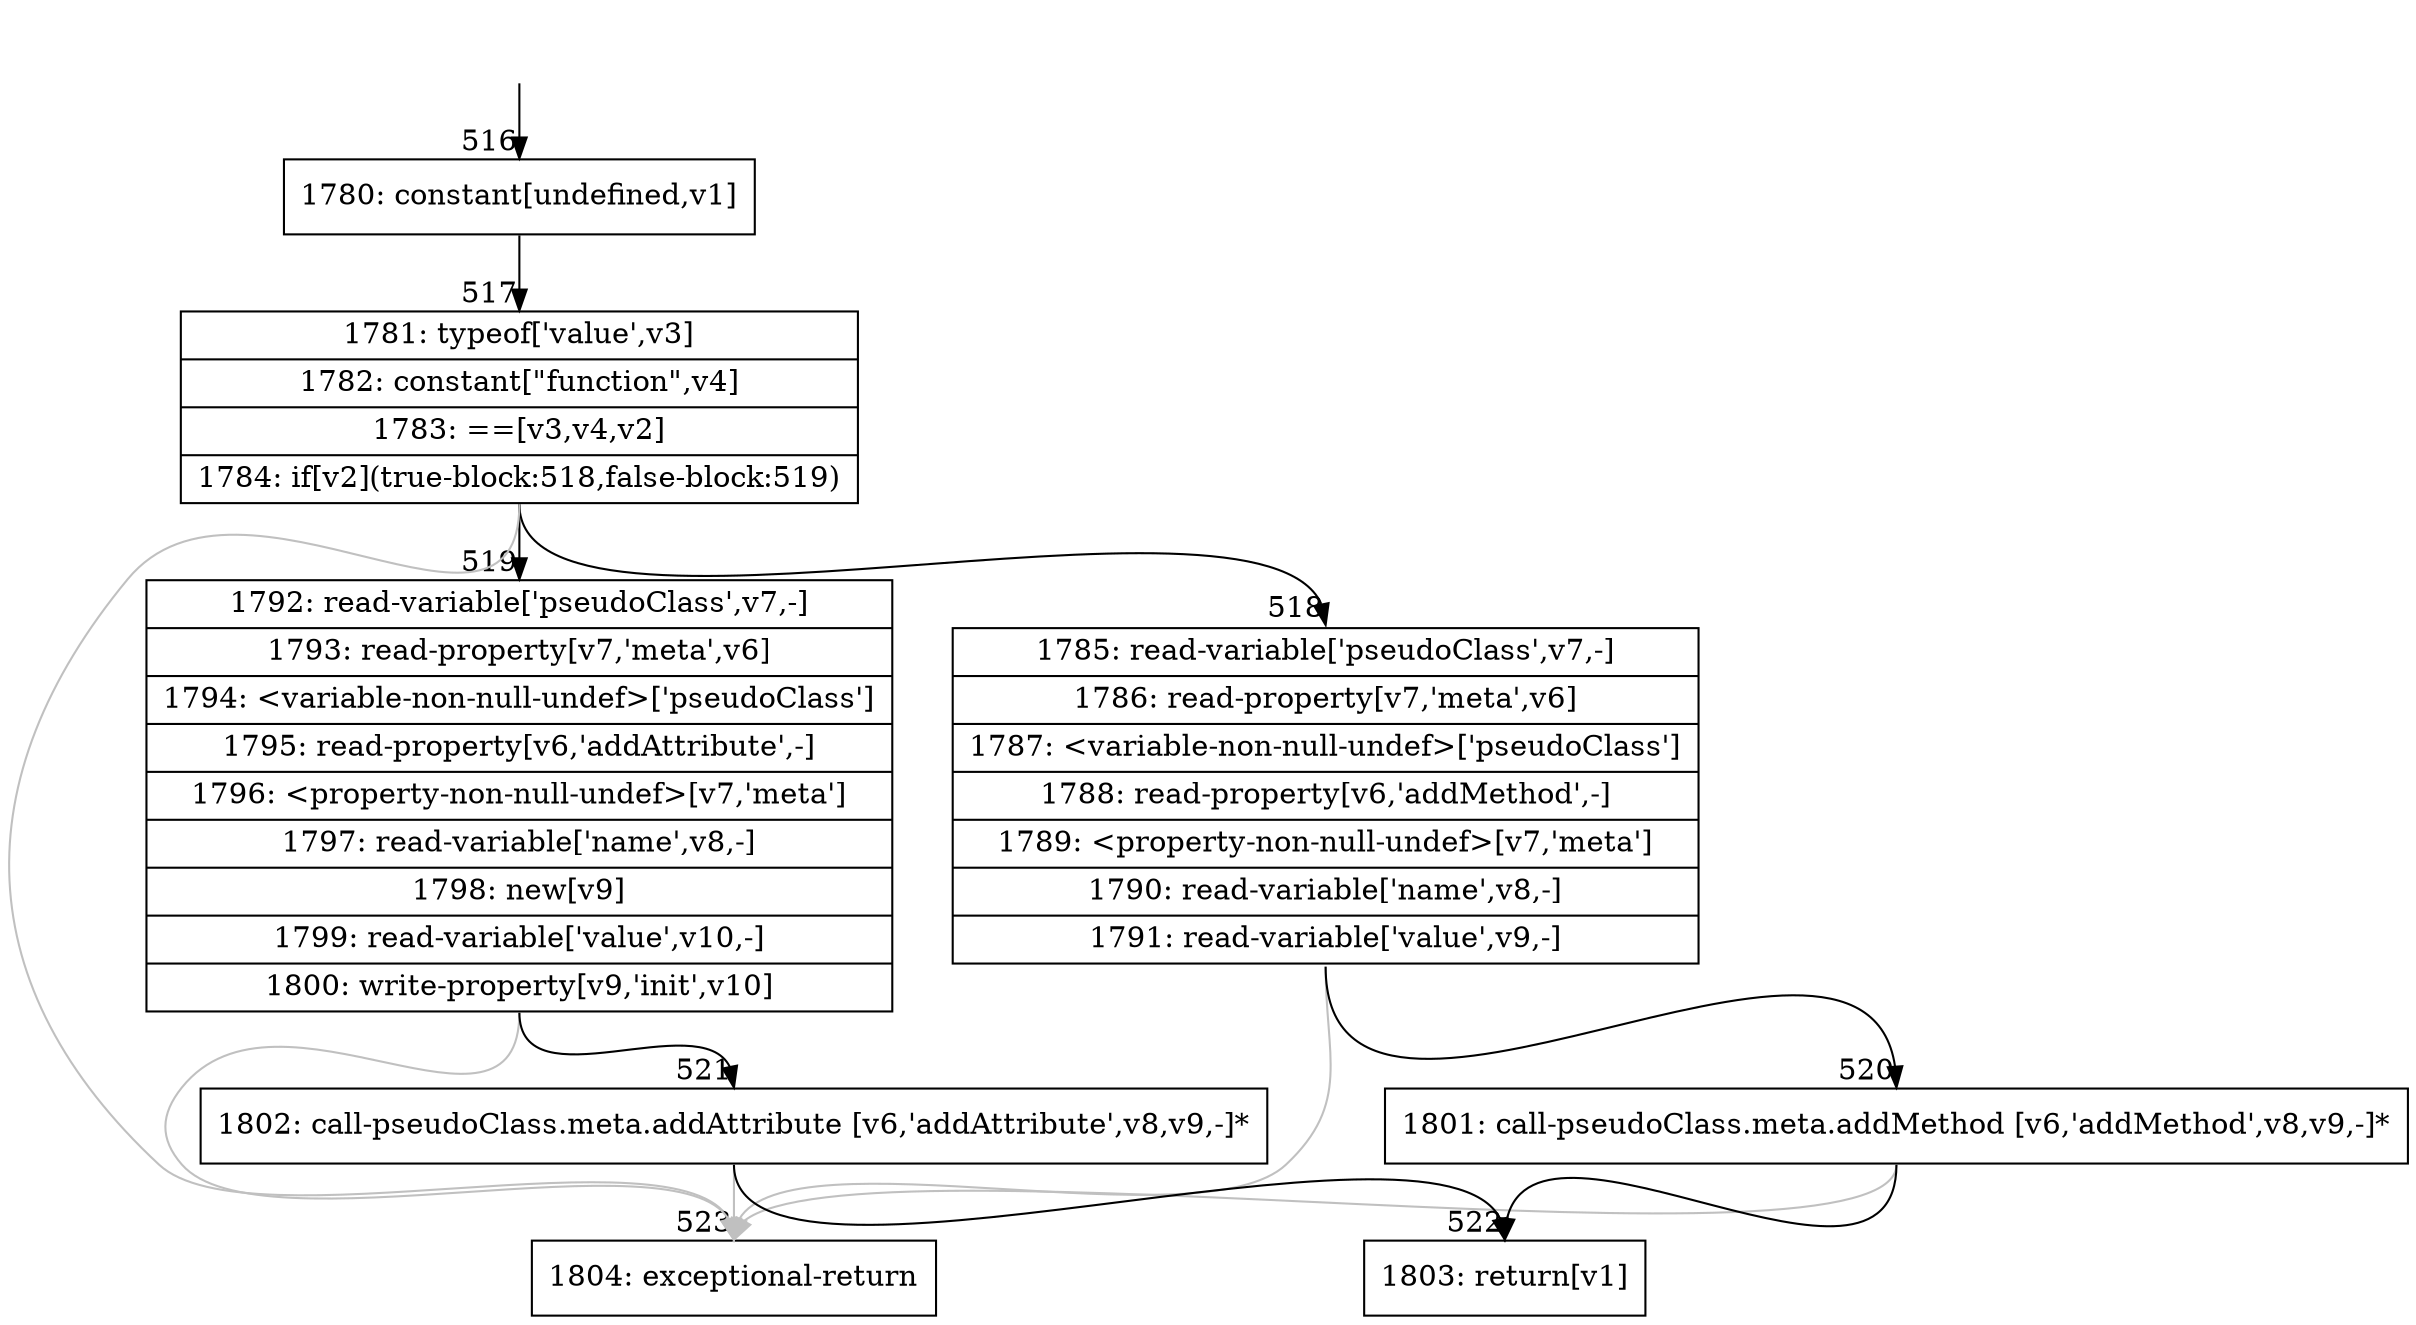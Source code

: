 digraph {
rankdir="TD"
BB_entry58[shape=none,label=""];
BB_entry58 -> BB516 [tailport=s, headport=n, headlabel="    516"]
BB516 [shape=record label="{1780: constant[undefined,v1]}" ] 
BB516 -> BB517 [tailport=s, headport=n, headlabel="      517"]
BB517 [shape=record label="{1781: typeof['value',v3]|1782: constant[\"function\",v4]|1783: ==[v3,v4,v2]|1784: if[v2](true-block:518,false-block:519)}" ] 
BB517 -> BB518 [tailport=s, headport=n, headlabel="      518"]
BB517 -> BB519 [tailport=s, headport=n, headlabel="      519"]
BB517 -> BB523 [tailport=s, headport=n, color=gray, headlabel="      523"]
BB518 [shape=record label="{1785: read-variable['pseudoClass',v7,-]|1786: read-property[v7,'meta',v6]|1787: \<variable-non-null-undef\>['pseudoClass']|1788: read-property[v6,'addMethod',-]|1789: \<property-non-null-undef\>[v7,'meta']|1790: read-variable['name',v8,-]|1791: read-variable['value',v9,-]}" ] 
BB518 -> BB520 [tailport=s, headport=n, headlabel="      520"]
BB518 -> BB523 [tailport=s, headport=n, color=gray]
BB519 [shape=record label="{1792: read-variable['pseudoClass',v7,-]|1793: read-property[v7,'meta',v6]|1794: \<variable-non-null-undef\>['pseudoClass']|1795: read-property[v6,'addAttribute',-]|1796: \<property-non-null-undef\>[v7,'meta']|1797: read-variable['name',v8,-]|1798: new[v9]|1799: read-variable['value',v10,-]|1800: write-property[v9,'init',v10]}" ] 
BB519 -> BB521 [tailport=s, headport=n, headlabel="      521"]
BB519 -> BB523 [tailport=s, headport=n, color=gray]
BB520 [shape=record label="{1801: call-pseudoClass.meta.addMethod [v6,'addMethod',v8,v9,-]*}" ] 
BB520 -> BB522 [tailport=s, headport=n, headlabel="      522"]
BB520 -> BB523 [tailport=s, headport=n, color=gray]
BB521 [shape=record label="{1802: call-pseudoClass.meta.addAttribute [v6,'addAttribute',v8,v9,-]*}" ] 
BB521 -> BB522 [tailport=s, headport=n]
BB521 -> BB523 [tailport=s, headport=n, color=gray]
BB522 [shape=record label="{1803: return[v1]}" ] 
BB523 [shape=record label="{1804: exceptional-return}" ] 
//#$~ 564
}
